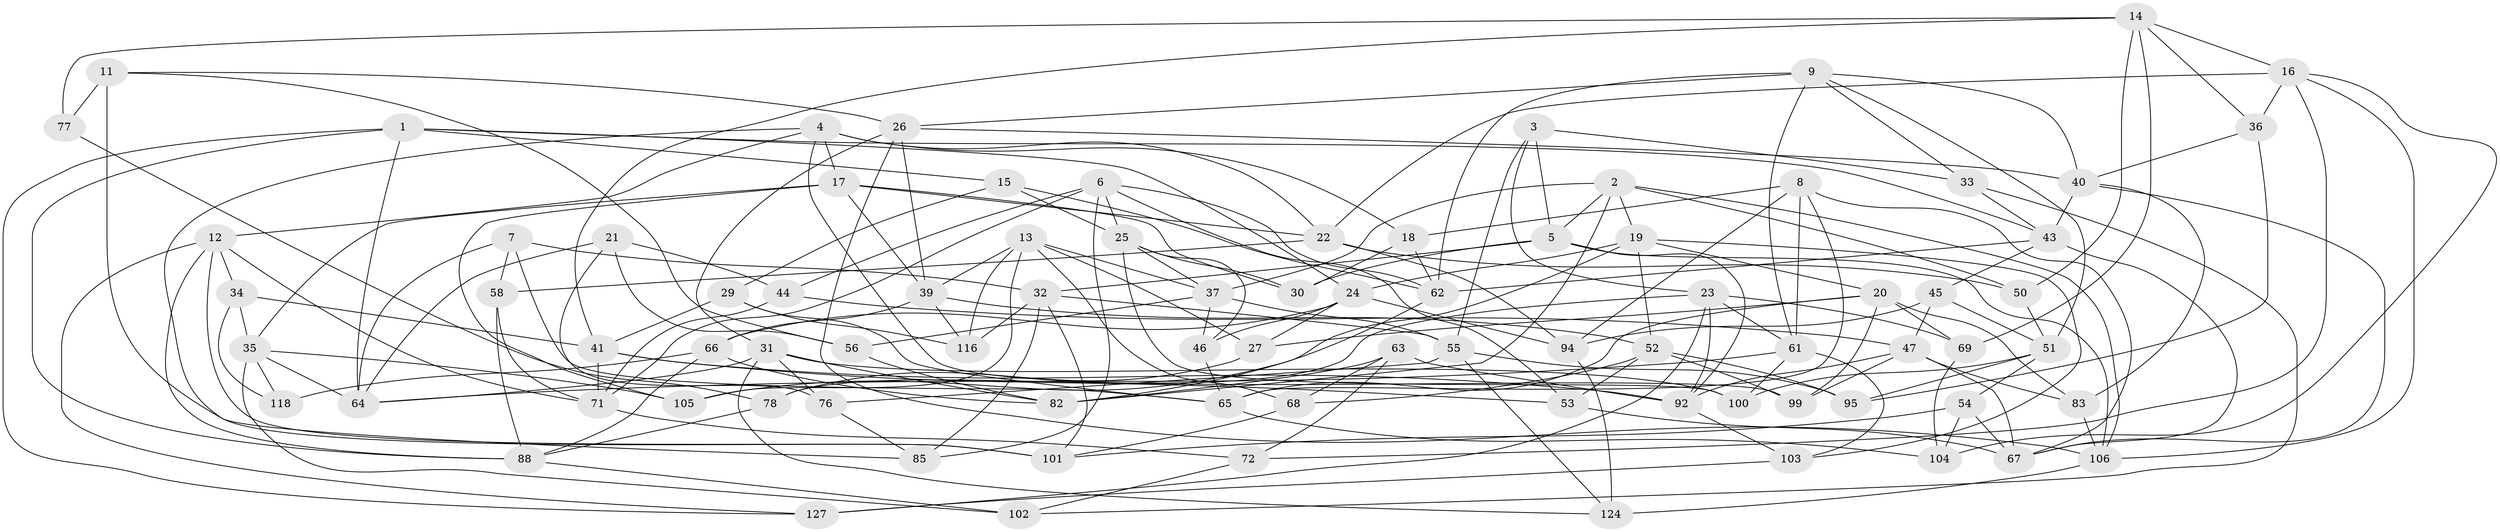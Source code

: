 // Generated by graph-tools (version 1.1) at 2025/52/02/27/25 19:52:29]
// undirected, 84 vertices, 209 edges
graph export_dot {
graph [start="1"]
  node [color=gray90,style=filled];
  1 [super="+73"];
  2 [super="+91"];
  3;
  4 [super="+59"];
  5 [super="+74"];
  6 [super="+114"];
  7;
  8 [super="+123"];
  9 [super="+10"];
  11 [super="+57"];
  12 [super="+28"];
  13 [super="+120"];
  14 [super="+111"];
  15;
  16 [super="+75"];
  17 [super="+42"];
  18;
  19 [super="+125"];
  20 [super="+49"];
  21;
  22 [super="+81"];
  23 [super="+38"];
  24 [super="+113"];
  25 [super="+70"];
  26 [super="+108"];
  27;
  29;
  30;
  31 [super="+60"];
  32 [super="+117"];
  33;
  34;
  35 [super="+119"];
  36;
  37 [super="+79"];
  39 [super="+97"];
  40 [super="+48"];
  41 [super="+96"];
  43 [super="+84"];
  44;
  45;
  46;
  47 [super="+129"];
  50;
  51 [super="+93"];
  52 [super="+98"];
  53;
  54;
  55 [super="+126"];
  56;
  58;
  61 [super="+122"];
  62 [super="+80"];
  63;
  64 [super="+110"];
  65 [super="+87"];
  66 [super="+86"];
  67 [super="+89"];
  68;
  69;
  71 [super="+115"];
  72;
  76;
  77;
  78;
  82 [super="+90"];
  83;
  85;
  88 [super="+107"];
  92 [super="+112"];
  94 [super="+128"];
  95;
  99;
  100;
  101 [super="+121"];
  102;
  103;
  104;
  105;
  106 [super="+109"];
  116;
  118;
  124;
  127;
  1 -- 127;
  1 -- 88;
  1 -- 43;
  1 -- 15;
  1 -- 64;
  1 -- 24;
  2 -- 19;
  2 -- 106;
  2 -- 50;
  2 -- 82;
  2 -- 37;
  2 -- 5;
  3 -- 23;
  3 -- 5;
  3 -- 33;
  3 -- 55;
  4 -- 18;
  4 -- 22;
  4 -- 12;
  4 -- 17;
  4 -- 99;
  4 -- 85;
  5 -- 30;
  5 -- 92;
  5 -- 32;
  5 -- 106;
  6 -- 85;
  6 -- 44;
  6 -- 53;
  6 -- 62;
  6 -- 25;
  6 -- 71;
  7 -- 32;
  7 -- 64;
  7 -- 65;
  7 -- 58;
  8 -- 94 [weight=2];
  8 -- 18;
  8 -- 65;
  8 -- 61;
  8 -- 67;
  9 -- 26;
  9 -- 51;
  9 -- 61;
  9 -- 62;
  9 -- 33;
  9 -- 40;
  11 -- 56;
  11 -- 77 [weight=2];
  11 -- 101 [weight=2];
  11 -- 26;
  12 -- 34;
  12 -- 127;
  12 -- 88;
  12 -- 101;
  12 -- 71;
  13 -- 105;
  13 -- 37;
  13 -- 116;
  13 -- 27;
  13 -- 68;
  13 -- 39;
  14 -- 36;
  14 -- 50;
  14 -- 77;
  14 -- 41;
  14 -- 69;
  14 -- 16;
  15 -- 29;
  15 -- 25;
  15 -- 62;
  16 -- 104;
  16 -- 36;
  16 -- 72;
  16 -- 106;
  16 -- 22;
  17 -- 105;
  17 -- 39;
  17 -- 35;
  17 -- 30;
  17 -- 22;
  18 -- 62;
  18 -- 30;
  19 -- 103;
  19 -- 20;
  19 -- 24;
  19 -- 105;
  19 -- 52;
  20 -- 65;
  20 -- 83;
  20 -- 99;
  20 -- 27;
  20 -- 69;
  21 -- 56;
  21 -- 76;
  21 -- 44;
  21 -- 64;
  22 -- 50;
  22 -- 94;
  22 -- 58;
  23 -- 92;
  23 -- 61;
  23 -- 127;
  23 -- 69;
  23 -- 78;
  24 -- 46;
  24 -- 27;
  24 -- 66;
  24 -- 94;
  25 -- 100;
  25 -- 30;
  25 -- 46;
  25 -- 37;
  26 -- 39;
  26 -- 106;
  26 -- 31;
  26 -- 40;
  27 -- 78;
  29 -- 116;
  29 -- 41;
  29 -- 65;
  31 -- 124;
  31 -- 82;
  31 -- 64;
  31 -- 100;
  31 -- 76;
  32 -- 85;
  32 -- 101;
  32 -- 116;
  32 -- 55;
  33 -- 102;
  33 -- 43;
  34 -- 118;
  34 -- 35;
  34 -- 41;
  35 -- 64;
  35 -- 102;
  35 -- 105;
  35 -- 118;
  36 -- 40;
  36 -- 95;
  37 -- 56;
  37 -- 55;
  37 -- 46;
  39 -- 52;
  39 -- 116;
  39 -- 66;
  40 -- 83;
  40 -- 43;
  40 -- 67;
  41 -- 92;
  41 -- 53;
  41 -- 71;
  43 -- 45;
  43 -- 62;
  43 -- 67;
  44 -- 47;
  44 -- 71;
  45 -- 47;
  45 -- 94;
  45 -- 51;
  46 -- 65;
  47 -- 99;
  47 -- 67;
  47 -- 83;
  47 -- 92;
  50 -- 51;
  51 -- 95;
  51 -- 100;
  51 -- 54;
  52 -- 95;
  52 -- 68;
  52 -- 99;
  52 -- 53;
  53 -- 67;
  54 -- 104;
  54 -- 101;
  54 -- 67;
  55 -- 76;
  55 -- 95;
  55 -- 124;
  56 -- 82;
  58 -- 88;
  58 -- 71;
  61 -- 103;
  61 -- 100;
  61 -- 64;
  62 -- 82;
  63 -- 72;
  63 -- 68;
  63 -- 92;
  63 -- 82;
  65 -- 104;
  66 -- 118 [weight=2];
  66 -- 88;
  66 -- 82;
  68 -- 101;
  69 -- 104;
  71 -- 72;
  72 -- 102;
  76 -- 85;
  77 -- 78;
  78 -- 88;
  83 -- 106;
  88 -- 102;
  92 -- 103;
  94 -- 124;
  103 -- 127;
  106 -- 124;
}
